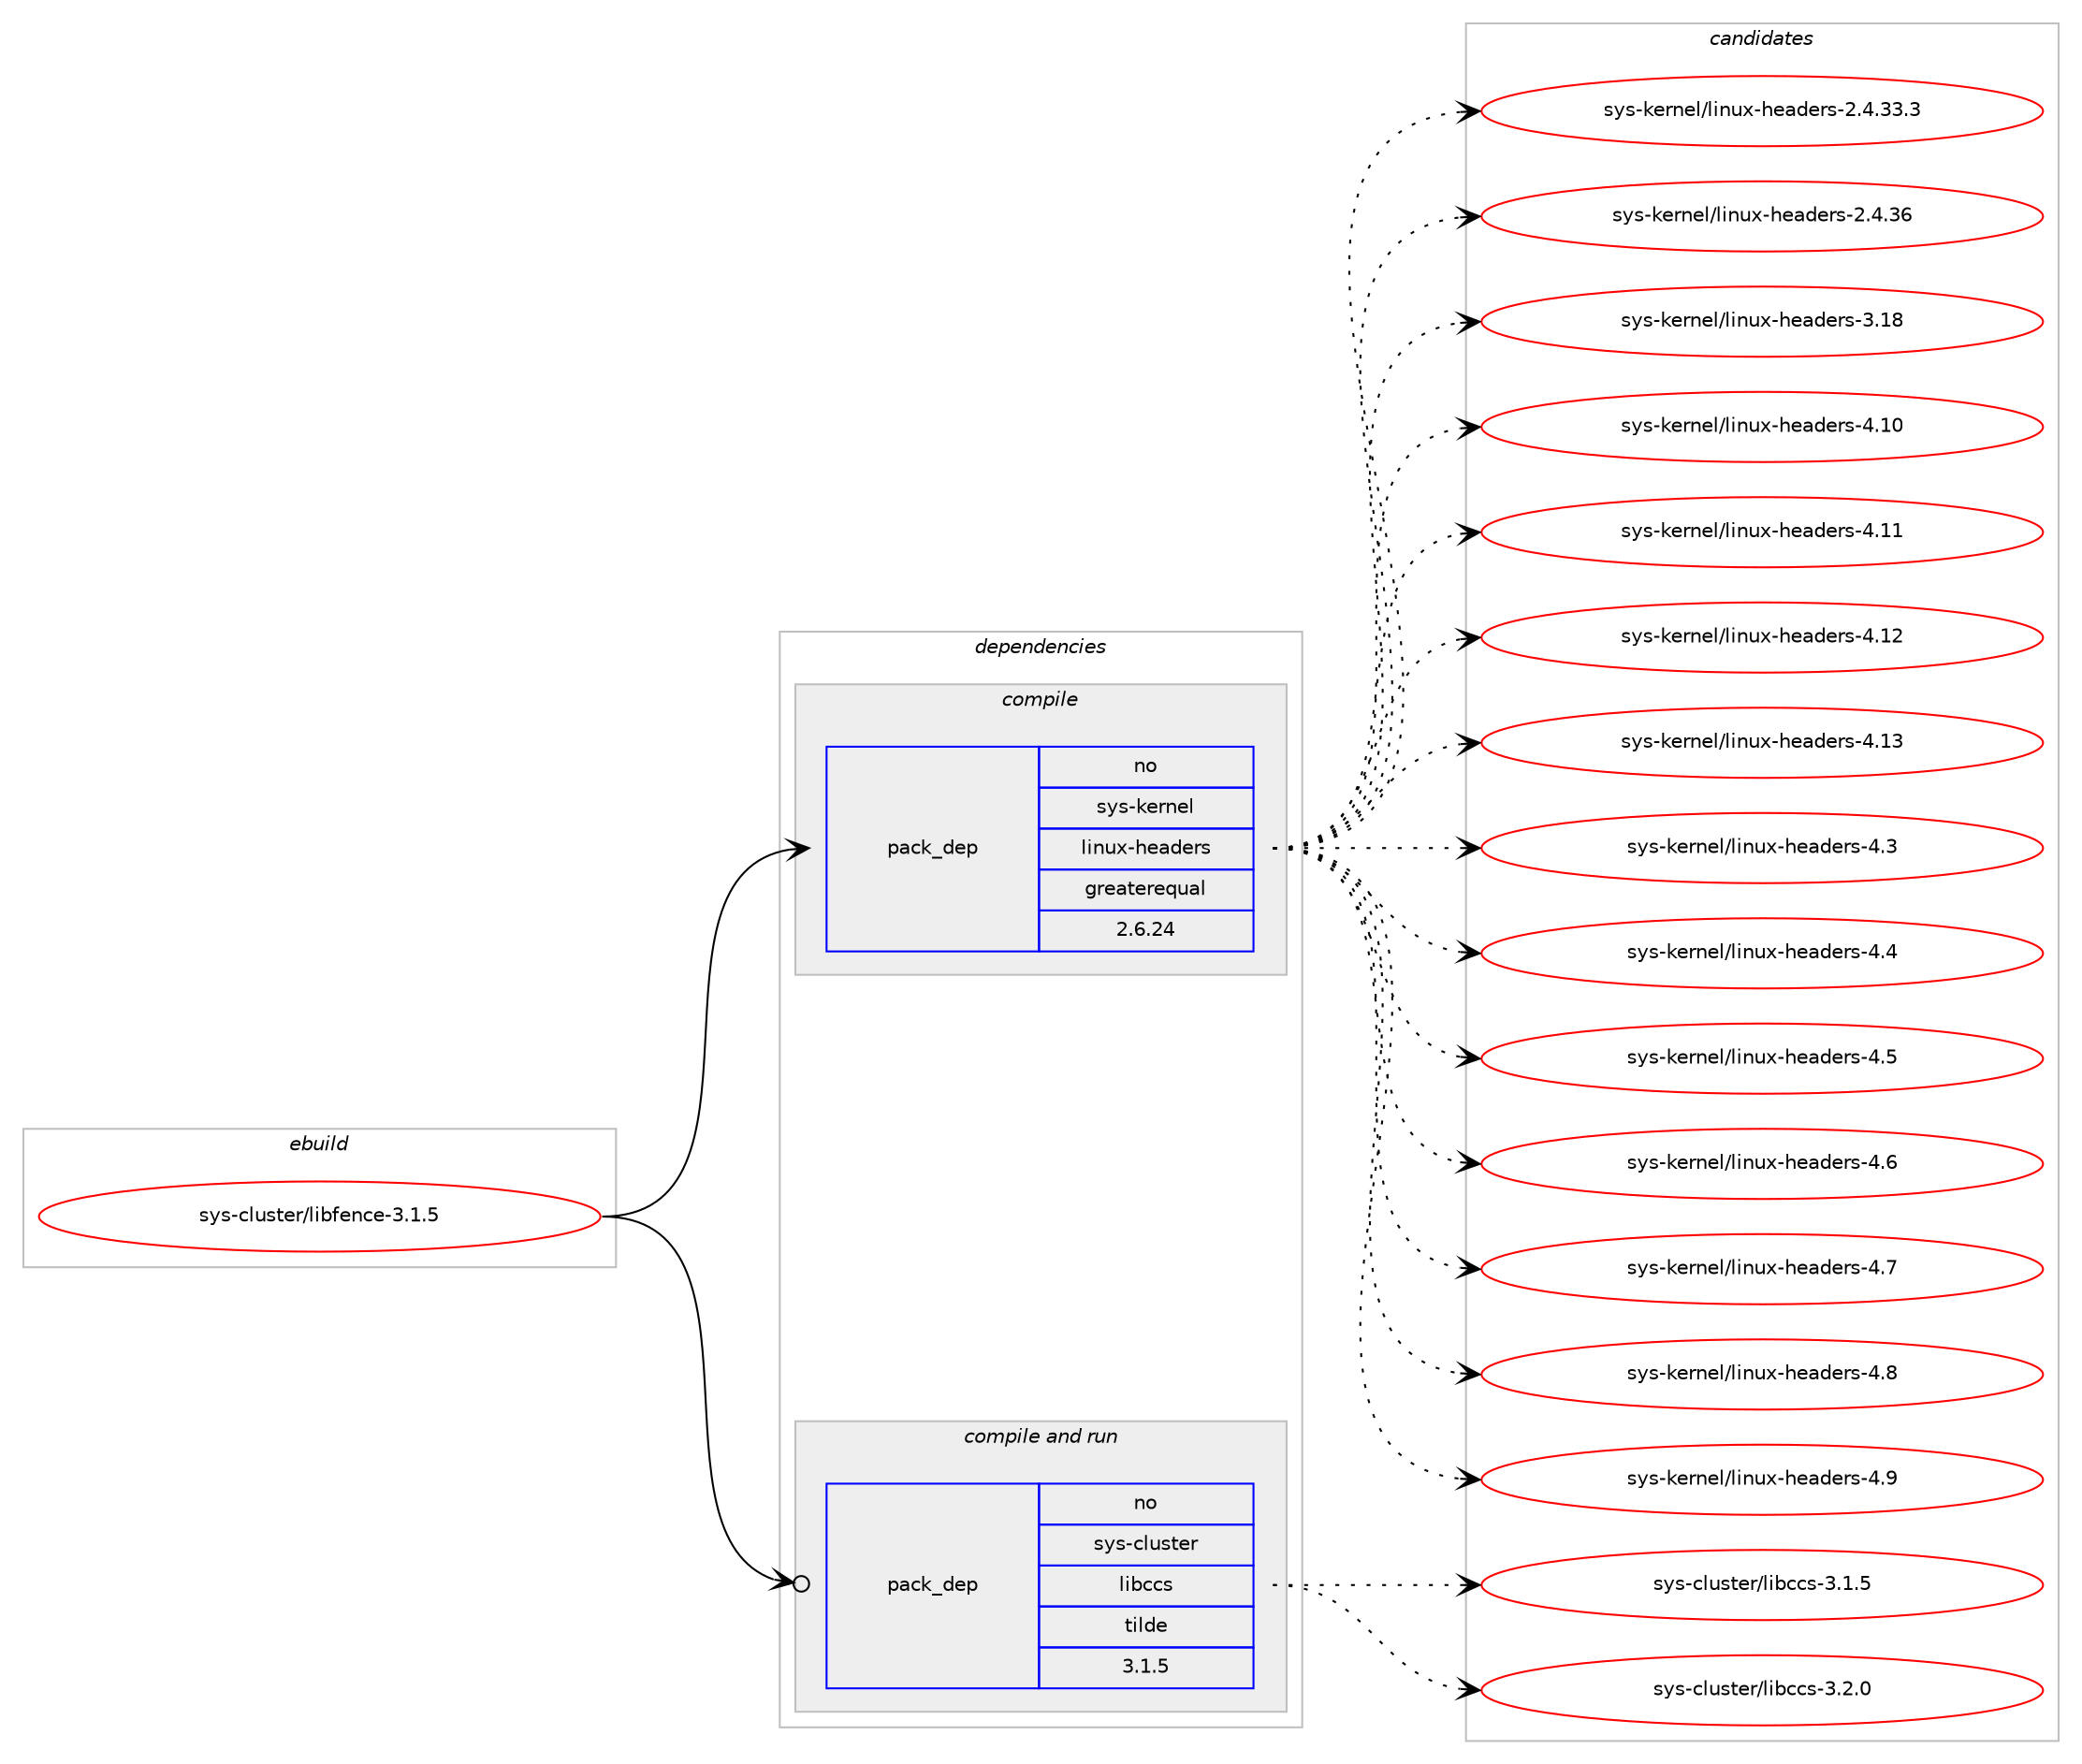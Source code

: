 digraph prolog {

# *************
# Graph options
# *************

newrank=true;
concentrate=true;
compound=true;
graph [rankdir=LR,fontname=Helvetica,fontsize=10,ranksep=1.5];#, ranksep=2.5, nodesep=0.2];
edge  [arrowhead=vee];
node  [fontname=Helvetica,fontsize=10];

# **********
# The ebuild
# **********

subgraph cluster_leftcol {
color=gray;
rank=same;
label=<<i>ebuild</i>>;
id [label="sys-cluster/libfence-3.1.5", color=red, width=4, href="../sys-cluster/libfence-3.1.5.svg"];
}

# ****************
# The dependencies
# ****************

subgraph cluster_midcol {
color=gray;
label=<<i>dependencies</i>>;
subgraph cluster_compile {
fillcolor="#eeeeee";
style=filled;
label=<<i>compile</i>>;
subgraph pack356830 {
dependency480642 [label=<<TABLE BORDER="0" CELLBORDER="1" CELLSPACING="0" CELLPADDING="4" WIDTH="220"><TR><TD ROWSPAN="6" CELLPADDING="30">pack_dep</TD></TR><TR><TD WIDTH="110">no</TD></TR><TR><TD>sys-kernel</TD></TR><TR><TD>linux-headers</TD></TR><TR><TD>greaterequal</TD></TR><TR><TD>2.6.24</TD></TR></TABLE>>, shape=none, color=blue];
}
id:e -> dependency480642:w [weight=20,style="solid",arrowhead="vee"];
}
subgraph cluster_compileandrun {
fillcolor="#eeeeee";
style=filled;
label=<<i>compile and run</i>>;
subgraph pack356831 {
dependency480643 [label=<<TABLE BORDER="0" CELLBORDER="1" CELLSPACING="0" CELLPADDING="4" WIDTH="220"><TR><TD ROWSPAN="6" CELLPADDING="30">pack_dep</TD></TR><TR><TD WIDTH="110">no</TD></TR><TR><TD>sys-cluster</TD></TR><TR><TD>libccs</TD></TR><TR><TD>tilde</TD></TR><TR><TD>3.1.5</TD></TR></TABLE>>, shape=none, color=blue];
}
id:e -> dependency480643:w [weight=20,style="solid",arrowhead="odotvee"];
}
subgraph cluster_run {
fillcolor="#eeeeee";
style=filled;
label=<<i>run</i>>;
}
}

# **************
# The candidates
# **************

subgraph cluster_choices {
rank=same;
color=gray;
label=<<i>candidates</i>>;

subgraph choice356830 {
color=black;
nodesep=1;
choice11512111545107101114110101108471081051101171204510410197100101114115455046524651514651 [label="sys-kernel/linux-headers-2.4.33.3", color=red, width=4,href="../sys-kernel/linux-headers-2.4.33.3.svg"];
choice1151211154510710111411010110847108105110117120451041019710010111411545504652465154 [label="sys-kernel/linux-headers-2.4.36", color=red, width=4,href="../sys-kernel/linux-headers-2.4.36.svg"];
choice115121115451071011141101011084710810511011712045104101971001011141154551464956 [label="sys-kernel/linux-headers-3.18", color=red, width=4,href="../sys-kernel/linux-headers-3.18.svg"];
choice115121115451071011141101011084710810511011712045104101971001011141154552464948 [label="sys-kernel/linux-headers-4.10", color=red, width=4,href="../sys-kernel/linux-headers-4.10.svg"];
choice115121115451071011141101011084710810511011712045104101971001011141154552464949 [label="sys-kernel/linux-headers-4.11", color=red, width=4,href="../sys-kernel/linux-headers-4.11.svg"];
choice115121115451071011141101011084710810511011712045104101971001011141154552464950 [label="sys-kernel/linux-headers-4.12", color=red, width=4,href="../sys-kernel/linux-headers-4.12.svg"];
choice115121115451071011141101011084710810511011712045104101971001011141154552464951 [label="sys-kernel/linux-headers-4.13", color=red, width=4,href="../sys-kernel/linux-headers-4.13.svg"];
choice1151211154510710111411010110847108105110117120451041019710010111411545524651 [label="sys-kernel/linux-headers-4.3", color=red, width=4,href="../sys-kernel/linux-headers-4.3.svg"];
choice1151211154510710111411010110847108105110117120451041019710010111411545524652 [label="sys-kernel/linux-headers-4.4", color=red, width=4,href="../sys-kernel/linux-headers-4.4.svg"];
choice1151211154510710111411010110847108105110117120451041019710010111411545524653 [label="sys-kernel/linux-headers-4.5", color=red, width=4,href="../sys-kernel/linux-headers-4.5.svg"];
choice1151211154510710111411010110847108105110117120451041019710010111411545524654 [label="sys-kernel/linux-headers-4.6", color=red, width=4,href="../sys-kernel/linux-headers-4.6.svg"];
choice1151211154510710111411010110847108105110117120451041019710010111411545524655 [label="sys-kernel/linux-headers-4.7", color=red, width=4,href="../sys-kernel/linux-headers-4.7.svg"];
choice1151211154510710111411010110847108105110117120451041019710010111411545524656 [label="sys-kernel/linux-headers-4.8", color=red, width=4,href="../sys-kernel/linux-headers-4.8.svg"];
choice1151211154510710111411010110847108105110117120451041019710010111411545524657 [label="sys-kernel/linux-headers-4.9", color=red, width=4,href="../sys-kernel/linux-headers-4.9.svg"];
dependency480642:e -> choice11512111545107101114110101108471081051101171204510410197100101114115455046524651514651:w [style=dotted,weight="100"];
dependency480642:e -> choice1151211154510710111411010110847108105110117120451041019710010111411545504652465154:w [style=dotted,weight="100"];
dependency480642:e -> choice115121115451071011141101011084710810511011712045104101971001011141154551464956:w [style=dotted,weight="100"];
dependency480642:e -> choice115121115451071011141101011084710810511011712045104101971001011141154552464948:w [style=dotted,weight="100"];
dependency480642:e -> choice115121115451071011141101011084710810511011712045104101971001011141154552464949:w [style=dotted,weight="100"];
dependency480642:e -> choice115121115451071011141101011084710810511011712045104101971001011141154552464950:w [style=dotted,weight="100"];
dependency480642:e -> choice115121115451071011141101011084710810511011712045104101971001011141154552464951:w [style=dotted,weight="100"];
dependency480642:e -> choice1151211154510710111411010110847108105110117120451041019710010111411545524651:w [style=dotted,weight="100"];
dependency480642:e -> choice1151211154510710111411010110847108105110117120451041019710010111411545524652:w [style=dotted,weight="100"];
dependency480642:e -> choice1151211154510710111411010110847108105110117120451041019710010111411545524653:w [style=dotted,weight="100"];
dependency480642:e -> choice1151211154510710111411010110847108105110117120451041019710010111411545524654:w [style=dotted,weight="100"];
dependency480642:e -> choice1151211154510710111411010110847108105110117120451041019710010111411545524655:w [style=dotted,weight="100"];
dependency480642:e -> choice1151211154510710111411010110847108105110117120451041019710010111411545524656:w [style=dotted,weight="100"];
dependency480642:e -> choice1151211154510710111411010110847108105110117120451041019710010111411545524657:w [style=dotted,weight="100"];
}
subgraph choice356831 {
color=black;
nodesep=1;
choice115121115459910811711511610111447108105989999115455146494653 [label="sys-cluster/libccs-3.1.5", color=red, width=4,href="../sys-cluster/libccs-3.1.5.svg"];
choice115121115459910811711511610111447108105989999115455146504648 [label="sys-cluster/libccs-3.2.0", color=red, width=4,href="../sys-cluster/libccs-3.2.0.svg"];
dependency480643:e -> choice115121115459910811711511610111447108105989999115455146494653:w [style=dotted,weight="100"];
dependency480643:e -> choice115121115459910811711511610111447108105989999115455146504648:w [style=dotted,weight="100"];
}
}

}
